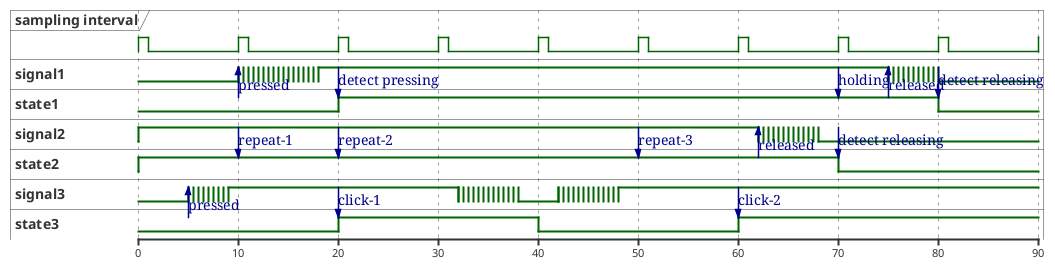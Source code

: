 @startuml
scale 10 as 100 pixels

clock "sampling interval" as interval with period 10 pulse 1
binary "signal1" as signal1
binary "state1" as state1
binary "signal2" as signal2
binary "state2" as state2
binary "signal3" as signal3
binary "state3" as state3

@0
signal2 is high
state2 is high
@5
state3 -> signal3 : pressed
signal3 is {0,1}
@9
signal3 is high
@10
state1 -> signal1 : pressed
signal1 is {0,1}
signal2 -> state2 : repeat-1
@18
signal1 is high
@20
signal1 -> state1 : detect pressing
state1 is high
signal2 -> state2 : repeat-2
signal3 -> state3 : click-1
state3 is high
@32
signal3 is {0,1}
@38
signal3 is low
@40
state3 is low
@42
signal3 is {0,1}
@48
signal3 is high
@50
signal2 -> state2 : repeat-3
@60
state3 is high
signal3 -> state3 : click-2
@62
state2 -> signal2 : released
signal2 is {0,1}
@68
signal2 is low
@70
signal1 -> state1 : holding
signal2 -> state2 : detect releasing
state2 is low
@75
state1 -> signal1 : released
signal1 is {0,1}
@80
signal1 is low
signal1 -> state1 : detect releasing
state1 is low
@enduml
